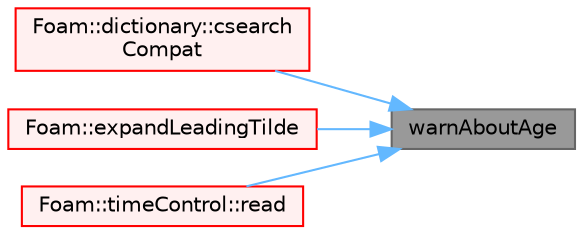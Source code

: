digraph "warnAboutAge"
{
 // LATEX_PDF_SIZE
  bgcolor="transparent";
  edge [fontname=Helvetica,fontsize=10,labelfontname=Helvetica,labelfontsize=10];
  node [fontname=Helvetica,fontsize=10,shape=box,height=0.2,width=0.4];
  rankdir="RL";
  Node1 [id="Node000001",label="warnAboutAge",height=0.2,width=0.4,color="gray40", fillcolor="grey60", style="filled", fontcolor="black",tooltip=" "];
  Node1 -> Node2 [id="edge1_Node000001_Node000002",dir="back",color="steelblue1",style="solid",tooltip=" "];
  Node2 [id="Node000002",label="Foam::dictionary::csearch\lCompat",height=0.2,width=0.4,color="red", fillcolor="#FFF0F0", style="filled",URL="$classFoam_1_1dictionary.html#a404e24626eb14107d251d7dbb6630614",tooltip=" "];
  Node1 -> Node11 [id="edge2_Node000001_Node000011",dir="back",color="steelblue1",style="solid",tooltip=" "];
  Node11 [id="Node000011",label="Foam::expandLeadingTilde",height=0.2,width=0.4,color="red", fillcolor="#FFF0F0", style="filled",URL="$namespaceFoam.html#af649a55344af0c653967d0c973096d8c",tooltip=" "];
  Node1 -> Node17 [id="edge3_Node000001_Node000017",dir="back",color="steelblue1",style="solid",tooltip=" "];
  Node17 [id="Node000017",label="Foam::timeControl::read",height=0.2,width=0.4,color="red", fillcolor="#FFF0F0", style="filled",URL="$classFoam_1_1timeControl.html#a428788b96f9f592ba1fa5b37c25ac749",tooltip=" "];
}
